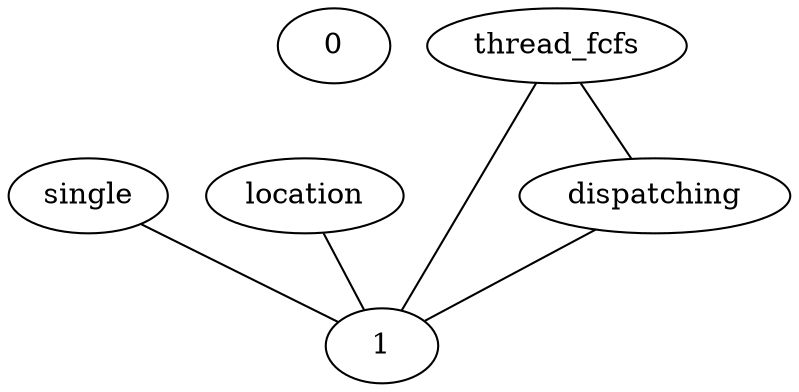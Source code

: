 graph G {
  0;
  1;
  single;
  location;
  dispatching;
  thread_fcfs;
  single -- 1;
  location -- 1;
  dispatching -- 1;
  thread_fcfs -- dispatching;
  thread_fcfs -- 1;
}
